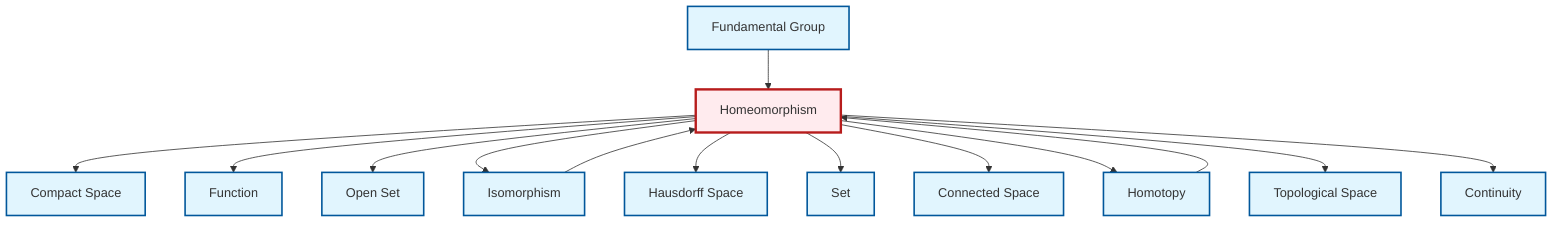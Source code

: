 graph TD
    classDef definition fill:#e1f5fe,stroke:#01579b,stroke-width:2px
    classDef theorem fill:#f3e5f5,stroke:#4a148c,stroke-width:2px
    classDef axiom fill:#fff3e0,stroke:#e65100,stroke-width:2px
    classDef example fill:#e8f5e9,stroke:#1b5e20,stroke-width:2px
    classDef current fill:#ffebee,stroke:#b71c1c,stroke-width:3px
    def-continuity["Continuity"]:::definition
    def-compact["Compact Space"]:::definition
    def-hausdorff["Hausdorff Space"]:::definition
    def-homeomorphism["Homeomorphism"]:::definition
    def-open-set["Open Set"]:::definition
    def-function["Function"]:::definition
    def-connected["Connected Space"]:::definition
    def-homotopy["Homotopy"]:::definition
    def-set["Set"]:::definition
    def-topological-space["Topological Space"]:::definition
    def-fundamental-group["Fundamental Group"]:::definition
    def-isomorphism["Isomorphism"]:::definition
    def-homeomorphism --> def-compact
    def-homeomorphism --> def-function
    def-homeomorphism --> def-open-set
    def-isomorphism --> def-homeomorphism
    def-homeomorphism --> def-isomorphism
    def-homeomorphism --> def-hausdorff
    def-homeomorphism --> def-set
    def-homeomorphism --> def-connected
    def-homeomorphism --> def-homotopy
    def-homotopy --> def-homeomorphism
    def-fundamental-group --> def-homeomorphism
    def-homeomorphism --> def-topological-space
    def-homeomorphism --> def-continuity
    class def-homeomorphism current